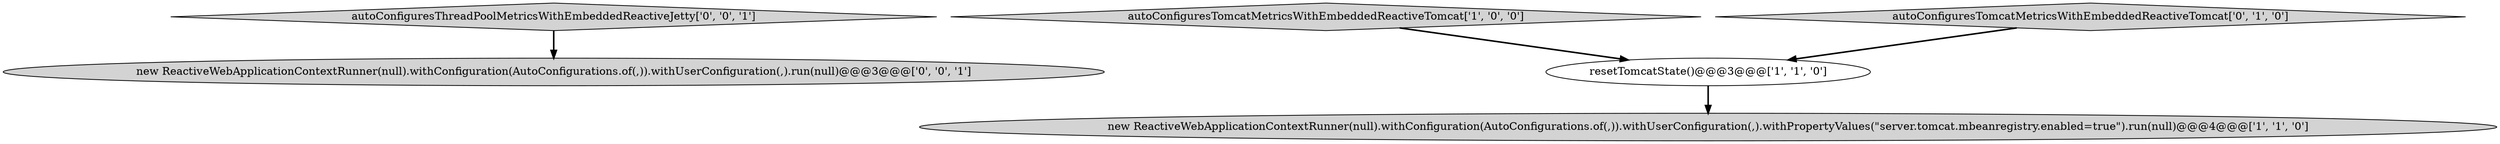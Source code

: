 digraph {
5 [style = filled, label = "autoConfiguresThreadPoolMetricsWithEmbeddedReactiveJetty['0', '0', '1']", fillcolor = lightgray, shape = diamond image = "AAA0AAABBB3BBB"];
1 [style = filled, label = "autoConfiguresTomcatMetricsWithEmbeddedReactiveTomcat['1', '0', '0']", fillcolor = lightgray, shape = diamond image = "AAA0AAABBB1BBB"];
2 [style = filled, label = "new ReactiveWebApplicationContextRunner(null).withConfiguration(AutoConfigurations.of(,)).withUserConfiguration(,).withPropertyValues(\"server.tomcat.mbeanregistry.enabled=true\").run(null)@@@4@@@['1', '1', '0']", fillcolor = lightgray, shape = ellipse image = "AAA0AAABBB1BBB"];
4 [style = filled, label = "new ReactiveWebApplicationContextRunner(null).withConfiguration(AutoConfigurations.of(,)).withUserConfiguration(,).run(null)@@@3@@@['0', '0', '1']", fillcolor = lightgray, shape = ellipse image = "AAA0AAABBB3BBB"];
0 [style = filled, label = "resetTomcatState()@@@3@@@['1', '1', '0']", fillcolor = white, shape = ellipse image = "AAA0AAABBB1BBB"];
3 [style = filled, label = "autoConfiguresTomcatMetricsWithEmbeddedReactiveTomcat['0', '1', '0']", fillcolor = lightgray, shape = diamond image = "AAA0AAABBB2BBB"];
5->4 [style = bold, label=""];
3->0 [style = bold, label=""];
1->0 [style = bold, label=""];
0->2 [style = bold, label=""];
}
